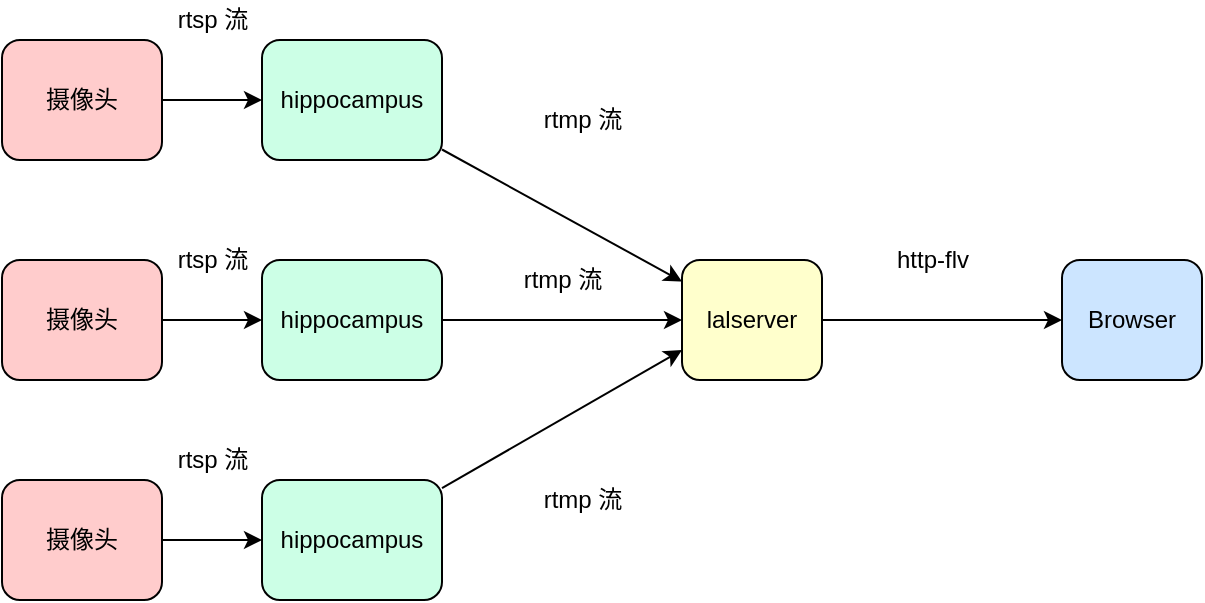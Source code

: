 <mxfile version="19.0.3" type="device"><diagram id="EBbinweba5JJ5TBh51er" name="Page-1"><mxGraphModel dx="1380" dy="822" grid="1" gridSize="10" guides="1" tooltips="1" connect="1" arrows="1" fold="1" page="1" pageScale="1" pageWidth="827" pageHeight="1169" math="0" shadow="0"><root><mxCell id="0"/><mxCell id="1" parent="0"/><mxCell id="10" value="" style="edgeStyle=none;html=1;strokeColor=#000000;" parent="1" source="3" target="4" edge="1"><mxGeometry relative="1" as="geometry"/></mxCell><mxCell id="3" value="摄像头" style="rounded=1;whiteSpace=wrap;html=1;fillColor=#FFCCCC;" parent="1" vertex="1"><mxGeometry x="30" y="100" width="80" height="60" as="geometry"/></mxCell><mxCell id="22" value="" style="edgeStyle=none;html=1;strokeColor=#000000;" parent="1" source="4" target="5" edge="1"><mxGeometry relative="1" as="geometry"/></mxCell><mxCell id="4" value="hippocampus" style="rounded=1;whiteSpace=wrap;html=1;fillColor=#CCFFE6;" parent="1" vertex="1"><mxGeometry x="160" y="100" width="90" height="60" as="geometry"/></mxCell><mxCell id="15" value="" style="edgeStyle=none;html=1;strokeColor=#000000;" parent="1" source="5" target="6" edge="1"><mxGeometry relative="1" as="geometry"/></mxCell><mxCell id="5" value="lalserver" style="rounded=1;whiteSpace=wrap;html=1;fillColor=#FFFFCC;" parent="1" vertex="1"><mxGeometry x="370" y="210" width="70" height="60" as="geometry"/></mxCell><mxCell id="6" value="Browser" style="rounded=1;whiteSpace=wrap;html=1;fillColor=#CCE5FF;" parent="1" vertex="1"><mxGeometry x="560" y="210" width="70" height="60" as="geometry"/></mxCell><mxCell id="11" value="" style="edgeStyle=none;html=1;strokeColor=#000000;" parent="1" source="7" target="8" edge="1"><mxGeometry relative="1" as="geometry"/></mxCell><mxCell id="7" value="摄像头" style="rounded=1;whiteSpace=wrap;html=1;fillColor=#FFCCCC;" parent="1" vertex="1"><mxGeometry x="30" y="210" width="80" height="60" as="geometry"/></mxCell><mxCell id="23" value="" style="edgeStyle=none;html=1;strokeColor=#000000;" parent="1" source="8" target="5" edge="1"><mxGeometry relative="1" as="geometry"/></mxCell><mxCell id="8" value="hippocampus" style="rounded=1;whiteSpace=wrap;html=1;fillColor=#CCFFE6;" parent="1" vertex="1"><mxGeometry x="160" y="210" width="90" height="60" as="geometry"/></mxCell><mxCell id="24" value="rtsp 流" style="text;html=1;align=center;verticalAlign=middle;resizable=0;points=[];autosize=1;strokeColor=none;fillColor=none;" parent="1" vertex="1"><mxGeometry x="110" y="80" width="50" height="20" as="geometry"/></mxCell><mxCell id="25" value="rtsp 流" style="text;html=1;align=center;verticalAlign=middle;resizable=0;points=[];autosize=1;strokeColor=none;fillColor=none;" parent="1" vertex="1"><mxGeometry x="110" y="300" width="50" height="20" as="geometry"/></mxCell><mxCell id="28" value="" style="edgeStyle=none;html=1;fontColor=#33FFFF;strokeColor=#000000;" parent="1" source="26" target="27" edge="1"><mxGeometry relative="1" as="geometry"/></mxCell><mxCell id="26" value="摄像头" style="rounded=1;whiteSpace=wrap;html=1;fillColor=#FFCCCC;" parent="1" vertex="1"><mxGeometry x="30" y="320" width="80" height="60" as="geometry"/></mxCell><mxCell id="43" style="edgeStyle=none;html=1;entryX=0;entryY=0.75;entryDx=0;entryDy=0;fontColor=#33FFFF;strokeColor=#000000;" parent="1" source="27" target="5" edge="1"><mxGeometry relative="1" as="geometry"/></mxCell><mxCell id="27" value="hippocampus" style="rounded=1;whiteSpace=wrap;html=1;fillColor=#CCFFE6;" parent="1" vertex="1"><mxGeometry x="160" y="320" width="90" height="60" as="geometry"/></mxCell><mxCell id="31" value="rtsp 流" style="text;html=1;align=center;verticalAlign=middle;resizable=0;points=[];autosize=1;strokeColor=none;fillColor=none;" parent="1" vertex="1"><mxGeometry x="110" y="200" width="50" height="20" as="geometry"/></mxCell><mxCell id="38" value="&lt;font color=&quot;#000000&quot;&gt;rtmp 流&lt;/font&gt;" style="text;html=1;align=center;verticalAlign=middle;resizable=0;points=[];autosize=1;strokeColor=none;fillColor=none;fontColor=#33FFFF;" parent="1" vertex="1"><mxGeometry x="295" y="130" width="50" height="20" as="geometry"/></mxCell><mxCell id="39" value="&lt;font color=&quot;#000000&quot;&gt;rtmp 流&lt;/font&gt;" style="text;html=1;align=center;verticalAlign=middle;resizable=0;points=[];autosize=1;strokeColor=none;fillColor=none;fontColor=#33FFFF;" parent="1" vertex="1"><mxGeometry x="285" y="210" width="50" height="20" as="geometry"/></mxCell><mxCell id="40" value="&lt;font color=&quot;#000000&quot;&gt;http-flv&lt;/font&gt;" style="text;html=1;align=center;verticalAlign=middle;resizable=0;points=[];autosize=1;strokeColor=none;fillColor=none;fontColor=#33FFFF;" parent="1" vertex="1"><mxGeometry x="470" y="200" width="50" height="20" as="geometry"/></mxCell><mxCell id="44" value="&lt;font color=&quot;#000000&quot;&gt;rtmp 流&lt;/font&gt;" style="text;html=1;align=center;verticalAlign=middle;resizable=0;points=[];autosize=1;strokeColor=none;fillColor=none;fontColor=#33FFFF;" parent="1" vertex="1"><mxGeometry x="295" y="320" width="50" height="20" as="geometry"/></mxCell></root></mxGraphModel></diagram></mxfile>